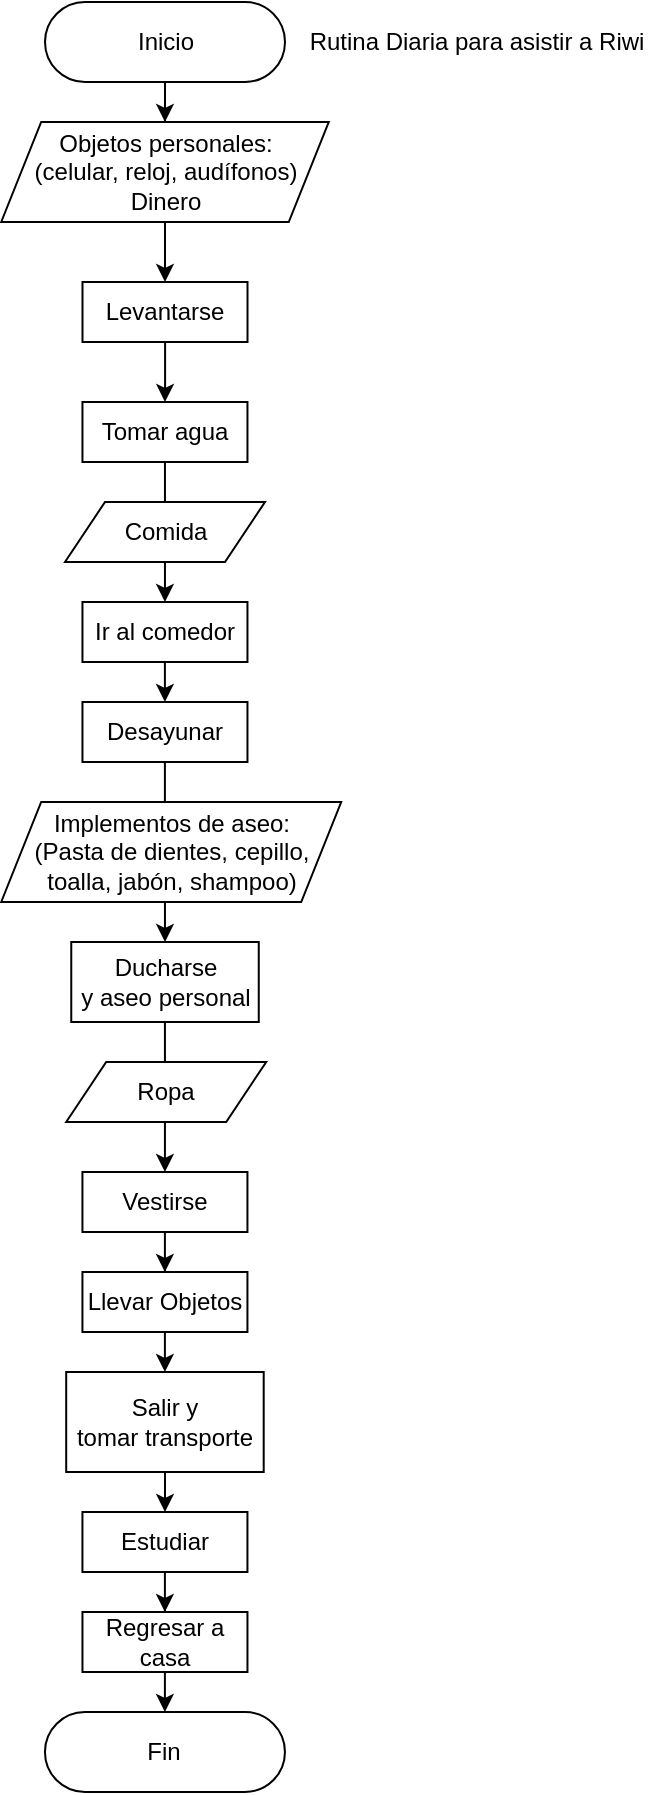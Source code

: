 <mxfile version="26.0.15">
  <diagram id="C5RBs43oDa-KdzZeNtuy" name="Page-1">
    <mxGraphModel dx="1137" dy="663" grid="1" gridSize="10" guides="1" tooltips="1" connect="1" arrows="1" fold="1" page="1" pageScale="1" pageWidth="827" pageHeight="1169" math="0" shadow="0">
      <root>
        <mxCell id="WIyWlLk6GJQsqaUBKTNV-0" />
        <mxCell id="WIyWlLk6GJQsqaUBKTNV-1" parent="WIyWlLk6GJQsqaUBKTNV-0" />
        <mxCell id="HwAbFmR5U7R3NCpAnwpL-32" style="edgeStyle=orthogonalEdgeStyle;rounded=0;orthogonalLoop=1;jettySize=auto;html=1;entryX=0.5;entryY=0;entryDx=0;entryDy=0;" edge="1" parent="WIyWlLk6GJQsqaUBKTNV-1" source="WIyWlLk6GJQsqaUBKTNV-3" target="HwAbFmR5U7R3NCpAnwpL-0">
          <mxGeometry relative="1" as="geometry" />
        </mxCell>
        <mxCell id="WIyWlLk6GJQsqaUBKTNV-3" value="Inicio" style="rounded=1;whiteSpace=wrap;html=1;fontSize=12;glass=0;strokeWidth=1;shadow=0;arcSize=50;" parent="WIyWlLk6GJQsqaUBKTNV-1" vertex="1">
          <mxGeometry x="137.5" width="120" height="40" as="geometry" />
        </mxCell>
        <mxCell id="WIyWlLk6GJQsqaUBKTNV-11" value="Fin" style="rounded=1;whiteSpace=wrap;html=1;fontSize=12;glass=0;strokeWidth=1;shadow=0;arcSize=50;" parent="WIyWlLk6GJQsqaUBKTNV-1" vertex="1">
          <mxGeometry x="137.48" y="855" width="120" height="40" as="geometry" />
        </mxCell>
        <mxCell id="HwAbFmR5U7R3NCpAnwpL-30" style="edgeStyle=orthogonalEdgeStyle;rounded=0;orthogonalLoop=1;jettySize=auto;html=1;entryX=0.5;entryY=0;entryDx=0;entryDy=0;" edge="1" parent="WIyWlLk6GJQsqaUBKTNV-1" source="HwAbFmR5U7R3NCpAnwpL-0" target="HwAbFmR5U7R3NCpAnwpL-9">
          <mxGeometry relative="1" as="geometry" />
        </mxCell>
        <mxCell id="HwAbFmR5U7R3NCpAnwpL-0" value="&lt;div&gt;Objetos personales:&lt;/div&gt;&lt;div&gt;(celular, reloj, audífonos)&lt;/div&gt;&lt;div&gt;Dinero&lt;/div&gt;" style="shape=parallelogram;perimeter=parallelogramPerimeter;whiteSpace=wrap;html=1;fixedSize=1;rounded=0;" vertex="1" parent="WIyWlLk6GJQsqaUBKTNV-1">
          <mxGeometry x="115.6" y="60" width="163.77" height="50" as="geometry" />
        </mxCell>
        <mxCell id="HwAbFmR5U7R3NCpAnwpL-37" style="edgeStyle=orthogonalEdgeStyle;rounded=0;orthogonalLoop=1;jettySize=auto;html=1;entryX=0.5;entryY=0;entryDx=0;entryDy=0;" edge="1" parent="WIyWlLk6GJQsqaUBKTNV-1" source="HwAbFmR5U7R3NCpAnwpL-9" target="HwAbFmR5U7R3NCpAnwpL-35">
          <mxGeometry relative="1" as="geometry" />
        </mxCell>
        <mxCell id="HwAbFmR5U7R3NCpAnwpL-9" value="Levantarse" style="whiteSpace=wrap;html=1;" vertex="1" parent="WIyWlLk6GJQsqaUBKTNV-1">
          <mxGeometry x="156.25" y="140" width="82.5" height="30" as="geometry" />
        </mxCell>
        <mxCell id="HwAbFmR5U7R3NCpAnwpL-26" style="edgeStyle=orthogonalEdgeStyle;rounded=0;orthogonalLoop=1;jettySize=auto;html=1;entryX=0.5;entryY=0;entryDx=0;entryDy=0;" edge="1" parent="WIyWlLk6GJQsqaUBKTNV-1" source="HwAbFmR5U7R3NCpAnwpL-10" target="HwAbFmR5U7R3NCpAnwpL-11">
          <mxGeometry relative="1" as="geometry" />
        </mxCell>
        <mxCell id="HwAbFmR5U7R3NCpAnwpL-10" value="Ducharse&lt;br&gt;y aseo personal" style="whiteSpace=wrap;html=1;" vertex="1" parent="WIyWlLk6GJQsqaUBKTNV-1">
          <mxGeometry x="150.63" y="470" width="93.75" height="40" as="geometry" />
        </mxCell>
        <mxCell id="HwAbFmR5U7R3NCpAnwpL-16" style="edgeStyle=orthogonalEdgeStyle;rounded=0;orthogonalLoop=1;jettySize=auto;html=1;" edge="1" parent="WIyWlLk6GJQsqaUBKTNV-1" source="HwAbFmR5U7R3NCpAnwpL-11" target="HwAbFmR5U7R3NCpAnwpL-12">
          <mxGeometry relative="1" as="geometry" />
        </mxCell>
        <mxCell id="HwAbFmR5U7R3NCpAnwpL-11" value="Vestirse" style="whiteSpace=wrap;html=1;" vertex="1" parent="WIyWlLk6GJQsqaUBKTNV-1">
          <mxGeometry x="156.22" y="585" width="82.5" height="30" as="geometry" />
        </mxCell>
        <mxCell id="HwAbFmR5U7R3NCpAnwpL-18" style="edgeStyle=orthogonalEdgeStyle;rounded=0;orthogonalLoop=1;jettySize=auto;html=1;entryX=0.5;entryY=0;entryDx=0;entryDy=0;" edge="1" parent="WIyWlLk6GJQsqaUBKTNV-1" source="HwAbFmR5U7R3NCpAnwpL-12" target="HwAbFmR5U7R3NCpAnwpL-13">
          <mxGeometry relative="1" as="geometry" />
        </mxCell>
        <mxCell id="HwAbFmR5U7R3NCpAnwpL-12" value="Llevar Objetos" style="whiteSpace=wrap;html=1;" vertex="1" parent="WIyWlLk6GJQsqaUBKTNV-1">
          <mxGeometry x="156.22" y="635" width="82.5" height="30" as="geometry" />
        </mxCell>
        <mxCell id="HwAbFmR5U7R3NCpAnwpL-27" style="edgeStyle=orthogonalEdgeStyle;rounded=0;orthogonalLoop=1;jettySize=auto;html=1;" edge="1" parent="WIyWlLk6GJQsqaUBKTNV-1" source="HwAbFmR5U7R3NCpAnwpL-13" target="HwAbFmR5U7R3NCpAnwpL-22">
          <mxGeometry relative="1" as="geometry" />
        </mxCell>
        <mxCell id="HwAbFmR5U7R3NCpAnwpL-13" value="&lt;div&gt;Salir y &lt;br&gt;&lt;/div&gt;&lt;div&gt;tomar transporte&lt;/div&gt;" style="whiteSpace=wrap;html=1;" vertex="1" parent="WIyWlLk6GJQsqaUBKTNV-1">
          <mxGeometry x="148.1" y="685" width="98.75" height="50" as="geometry" />
        </mxCell>
        <mxCell id="HwAbFmR5U7R3NCpAnwpL-25" style="edgeStyle=orthogonalEdgeStyle;rounded=0;orthogonalLoop=1;jettySize=auto;html=1;" edge="1" parent="WIyWlLk6GJQsqaUBKTNV-1" source="HwAbFmR5U7R3NCpAnwpL-20" target="HwAbFmR5U7R3NCpAnwpL-10">
          <mxGeometry relative="1" as="geometry" />
        </mxCell>
        <mxCell id="HwAbFmR5U7R3NCpAnwpL-20" value="Desayunar" style="whiteSpace=wrap;html=1;" vertex="1" parent="WIyWlLk6GJQsqaUBKTNV-1">
          <mxGeometry x="156.23" y="350" width="82.5" height="30" as="geometry" />
        </mxCell>
        <mxCell id="HwAbFmR5U7R3NCpAnwpL-28" style="edgeStyle=orthogonalEdgeStyle;rounded=0;orthogonalLoop=1;jettySize=auto;html=1;" edge="1" parent="WIyWlLk6GJQsqaUBKTNV-1" source="HwAbFmR5U7R3NCpAnwpL-22" target="HwAbFmR5U7R3NCpAnwpL-23">
          <mxGeometry relative="1" as="geometry" />
        </mxCell>
        <mxCell id="HwAbFmR5U7R3NCpAnwpL-22" value="Estudiar" style="whiteSpace=wrap;html=1;" vertex="1" parent="WIyWlLk6GJQsqaUBKTNV-1">
          <mxGeometry x="156.22" y="755" width="82.5" height="30" as="geometry" />
        </mxCell>
        <mxCell id="HwAbFmR5U7R3NCpAnwpL-29" style="edgeStyle=orthogonalEdgeStyle;rounded=0;orthogonalLoop=1;jettySize=auto;html=1;" edge="1" parent="WIyWlLk6GJQsqaUBKTNV-1" source="HwAbFmR5U7R3NCpAnwpL-23" target="WIyWlLk6GJQsqaUBKTNV-11">
          <mxGeometry relative="1" as="geometry" />
        </mxCell>
        <mxCell id="HwAbFmR5U7R3NCpAnwpL-23" value="Regresar a casa" style="whiteSpace=wrap;html=1;" vertex="1" parent="WIyWlLk6GJQsqaUBKTNV-1">
          <mxGeometry x="156.23" y="805" width="82.5" height="30" as="geometry" />
        </mxCell>
        <mxCell id="HwAbFmR5U7R3NCpAnwpL-31" value="Rutina Diaria para asistir a Riwi" style="text;html=1;align=center;verticalAlign=middle;resizable=0;points=[];autosize=1;strokeColor=none;fillColor=none;" vertex="1" parent="WIyWlLk6GJQsqaUBKTNV-1">
          <mxGeometry x="257.51" y="5" width="190" height="30" as="geometry" />
        </mxCell>
        <mxCell id="HwAbFmR5U7R3NCpAnwpL-38" style="edgeStyle=orthogonalEdgeStyle;rounded=0;orthogonalLoop=1;jettySize=auto;html=1;" edge="1" parent="WIyWlLk6GJQsqaUBKTNV-1" source="HwAbFmR5U7R3NCpAnwpL-35" target="HwAbFmR5U7R3NCpAnwpL-36">
          <mxGeometry relative="1" as="geometry" />
        </mxCell>
        <mxCell id="HwAbFmR5U7R3NCpAnwpL-35" value="Tomar agua" style="whiteSpace=wrap;html=1;" vertex="1" parent="WIyWlLk6GJQsqaUBKTNV-1">
          <mxGeometry x="156.23" y="200" width="82.5" height="30" as="geometry" />
        </mxCell>
        <mxCell id="HwAbFmR5U7R3NCpAnwpL-39" style="edgeStyle=orthogonalEdgeStyle;rounded=0;orthogonalLoop=1;jettySize=auto;html=1;entryX=0.5;entryY=0;entryDx=0;entryDy=0;" edge="1" parent="WIyWlLk6GJQsqaUBKTNV-1" source="HwAbFmR5U7R3NCpAnwpL-36" target="HwAbFmR5U7R3NCpAnwpL-20">
          <mxGeometry relative="1" as="geometry" />
        </mxCell>
        <mxCell id="HwAbFmR5U7R3NCpAnwpL-36" value="Ir al comedor" style="whiteSpace=wrap;html=1;" vertex="1" parent="WIyWlLk6GJQsqaUBKTNV-1">
          <mxGeometry x="156.23" y="300" width="82.5" height="30" as="geometry" />
        </mxCell>
        <mxCell id="HwAbFmR5U7R3NCpAnwpL-40" value="Ropa" style="shape=parallelogram;perimeter=parallelogramPerimeter;whiteSpace=wrap;html=1;fixedSize=1;" vertex="1" parent="WIyWlLk6GJQsqaUBKTNV-1">
          <mxGeometry x="148.1" y="530" width="100" height="30" as="geometry" />
        </mxCell>
        <mxCell id="HwAbFmR5U7R3NCpAnwpL-41" value="Comida" style="shape=parallelogram;perimeter=parallelogramPerimeter;whiteSpace=wrap;html=1;fixedSize=1;" vertex="1" parent="WIyWlLk6GJQsqaUBKTNV-1">
          <mxGeometry x="147.5" y="250" width="100" height="30" as="geometry" />
        </mxCell>
        <mxCell id="HwAbFmR5U7R3NCpAnwpL-43" value="&lt;div&gt;Implementos de aseo:&lt;/div&gt;&lt;div&gt;(Pasta de dientes, cepillo, toalla, jabón, shampoo)&lt;/div&gt;" style="shape=parallelogram;perimeter=parallelogramPerimeter;whiteSpace=wrap;html=1;fixedSize=1;" vertex="1" parent="WIyWlLk6GJQsqaUBKTNV-1">
          <mxGeometry x="115.6" y="400" width="170" height="50" as="geometry" />
        </mxCell>
      </root>
    </mxGraphModel>
  </diagram>
</mxfile>
